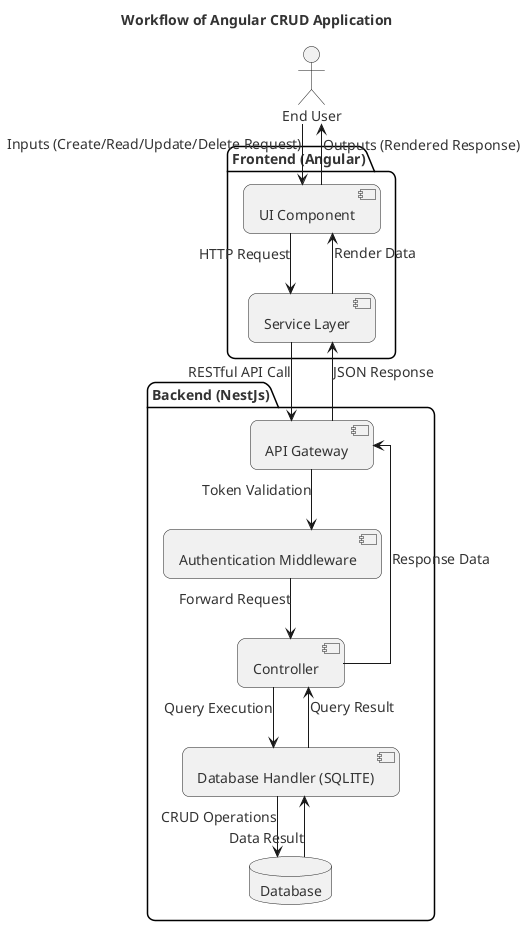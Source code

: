 @startuml diagramWorkflow
skinparam shadowing false
skinparam monochrome false
skinparam arrowThickness 1
skinparam roundcorner 15
skinparam linetype ortho
skinparam defaultFontName "Arial"
skinparam defaultFontSize 14
skinparam defaultFontColor #333333

' Title of the diagram
title Workflow of Angular CRUD Application

' User Interaction
actor User as "End User"

package "Frontend (Angular)" {
    component "UI Component" as UI
    component "Service Layer" as Service
}

package "Backend (NestJs)" {
    component "API Gateway" as API
    component "Authentication Middleware" as Auth
    component "Controller" as Controller
    component "Database Handler (SQLITE)" as DBHandler
    database "Database" as DB
}

' Interaction
User --> UI : Inputs (Create/Read/Update/Delete Request)
UI --> Service : HTTP Request
Service --> API : RESTful API Call
API --> Auth : Token Validation
Auth --> Controller : Forward Request
Controller --> DBHandler : Query Execution
DBHandler --> DB : CRUD Operations
DB --> DBHandler : Data Result
DBHandler --> Controller : Query Result
Controller --> API : Response Data
API --> Service : JSON Response
Service --> UI : Render Data
UI --> User : Outputs (Rendered Response)

@enduml
